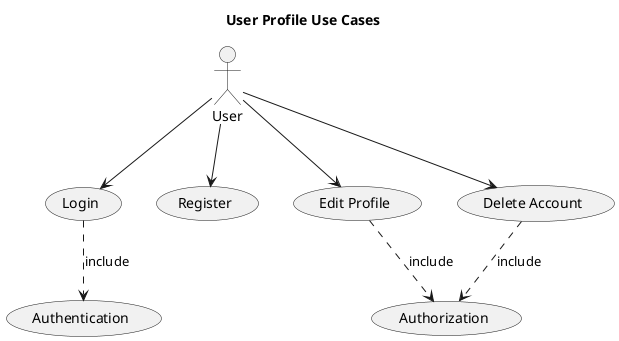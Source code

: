 @startuml

title User Profile Use Cases

:User:

User --> (Login)
User --> (Register)
User --> (Edit Profile)
User --> (Delete Account)

(Login) ..> (Authentication) :include

(Edit Profile) ..> (Authorization) :include
(Delete Account) ..> (Authorization) :include

@enduml